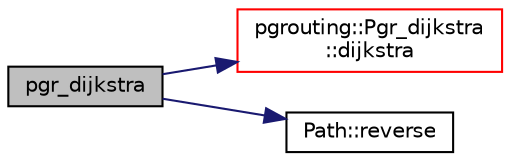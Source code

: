 digraph "pgr_dijkstra"
{
  edge [fontname="Helvetica",fontsize="10",labelfontname="Helvetica",labelfontsize="10"];
  node [fontname="Helvetica",fontsize="10",shape=record];
  rankdir="LR";
  Node32 [label="pgr_dijkstra",height=0.2,width=0.4,color="black", fillcolor="grey75", style="filled", fontcolor="black"];
  Node32 -> Node33 [color="midnightblue",fontsize="10",style="solid",fontname="Helvetica"];
  Node33 [label="pgrouting::Pgr_dijkstra\l::dijkstra",height=0.2,width=0.4,color="red", fillcolor="white", style="filled",URL="$classpgrouting_1_1Pgr__dijkstra.html#a0489deb2399562b5631d9906f2225234",tooltip="Dijkstra 1 to 1. "];
  Node32 -> Node36 [color="midnightblue",fontsize="10",style="solid",fontname="Helvetica"];
  Node36 [label="Path::reverse",height=0.2,width=0.4,color="black", fillcolor="white", style="filled",URL="$classPath.html#a7bba11c6c32823d91b1e9bf00a6baa2e"];
}
